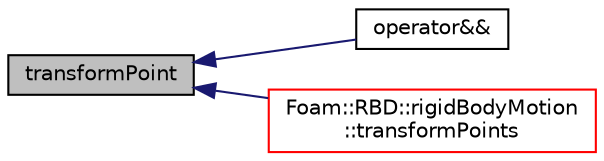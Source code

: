 digraph "transformPoint"
{
  bgcolor="transparent";
  edge [fontname="Helvetica",fontsize="10",labelfontname="Helvetica",labelfontsize="10"];
  node [fontname="Helvetica",fontsize="10",shape=record];
  rankdir="LR";
  Node1 [label="transformPoint",height=0.2,width=0.4,color="black", fillcolor="grey75", style="filled", fontcolor="black"];
  Node1 -> Node2 [dir="back",color="midnightblue",fontsize="10",style="solid",fontname="Helvetica"];
  Node2 [label="operator&&",height=0.2,width=0.4,color="black",URL="$a02459.html#a9001dd2fa830b17283dfb2ca646a006b",tooltip="Transform position p. "];
  Node1 -> Node3 [dir="back",color="midnightblue",fontsize="10",style="solid",fontname="Helvetica"];
  Node3 [label="Foam::RBD::rigidBodyMotion\l::transformPoints",height=0.2,width=0.4,color="red",URL="$a02257.html#a53da125cb9e90be357ced201171f1482",tooltip="Transform the given initial pointField of the specified body. "];
}
